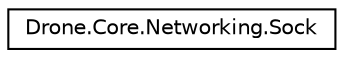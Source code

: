 digraph "Graphical Class Hierarchy"
{
  edge [fontname="Helvetica",fontsize="10",labelfontname="Helvetica",labelfontsize="10"];
  node [fontname="Helvetica",fontsize="10",shape=record];
  rankdir="LR";
  Node1 [label="Drone.Core.Networking.Sock",height=0.2,width=0.4,color="black", fillcolor="white", style="filled",URL="$db/d95/class_drone_1_1_core_1_1_networking_1_1_sock.html"];
}
